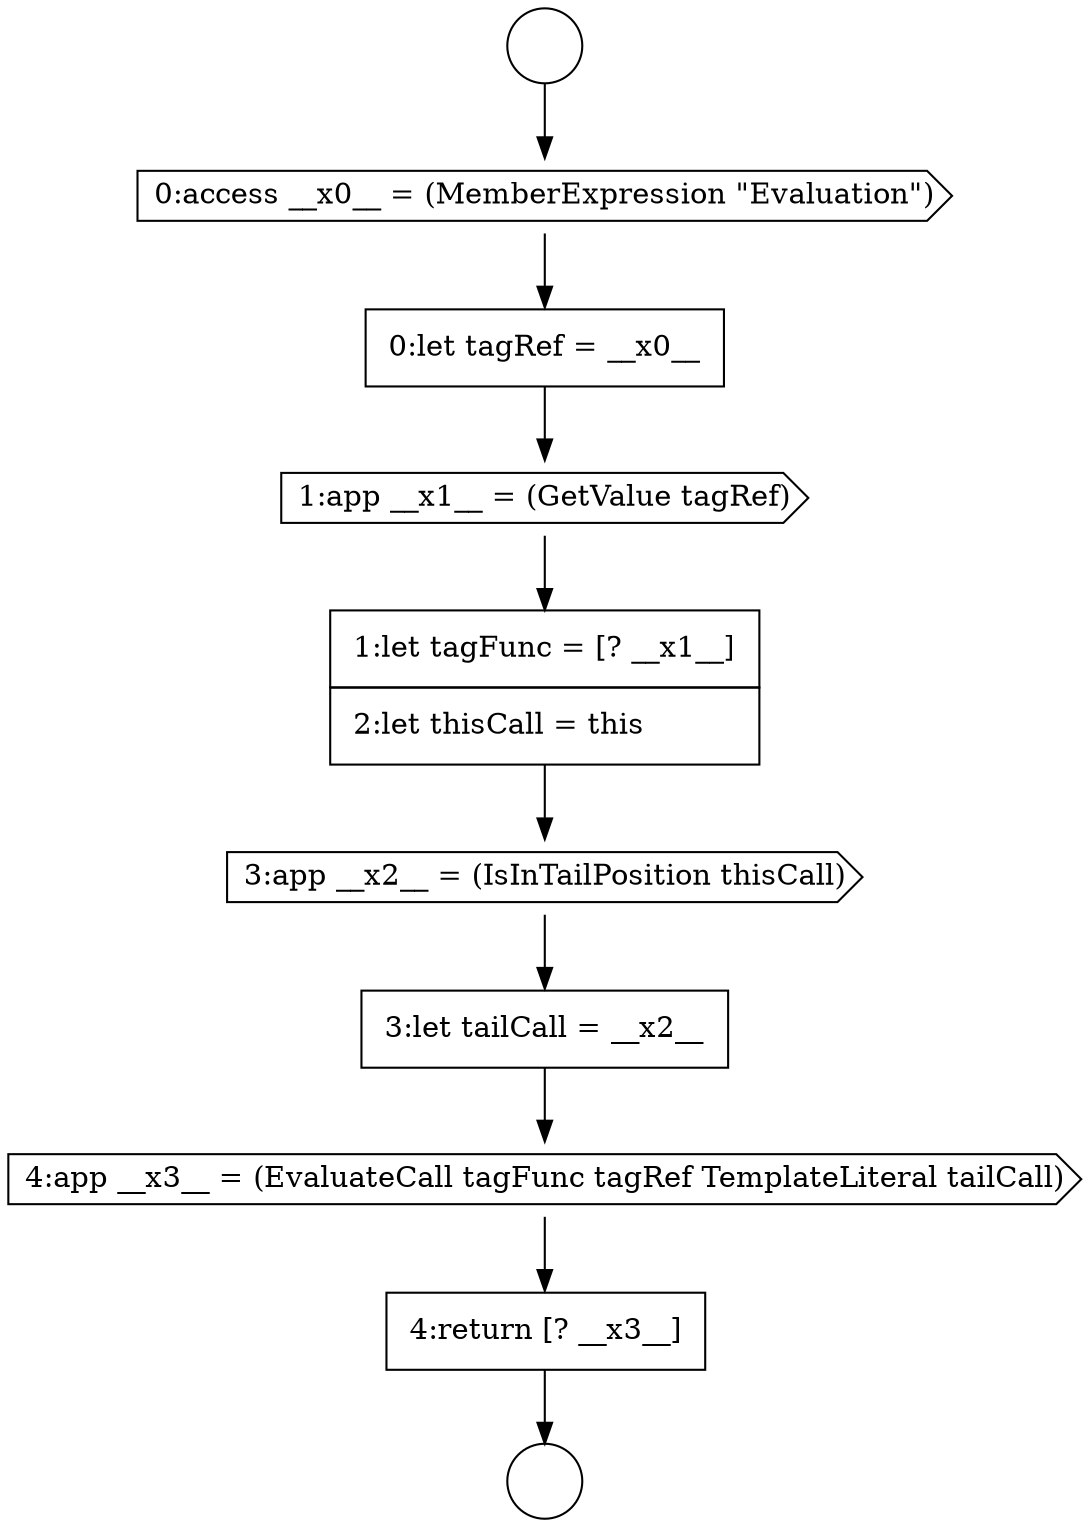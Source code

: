 digraph {
  node4353 [shape=cds, label=<<font color="black">3:app __x2__ = (IsInTailPosition thisCall)</font>> color="black" fillcolor="white" style=filled]
  node4347 [shape=circle label=" " color="black" fillcolor="white" style=filled]
  node4352 [shape=none, margin=0, label=<<font color="black">
    <table border="0" cellborder="1" cellspacing="0" cellpadding="10">
      <tr><td align="left">1:let tagFunc = [? __x1__]</td></tr>
      <tr><td align="left">2:let thisCall = this</td></tr>
    </table>
  </font>> color="black" fillcolor="white" style=filled]
  node4354 [shape=none, margin=0, label=<<font color="black">
    <table border="0" cellborder="1" cellspacing="0" cellpadding="10">
      <tr><td align="left">3:let tailCall = __x2__</td></tr>
    </table>
  </font>> color="black" fillcolor="white" style=filled]
  node4355 [shape=cds, label=<<font color="black">4:app __x3__ = (EvaluateCall tagFunc tagRef TemplateLiteral tailCall)</font>> color="black" fillcolor="white" style=filled]
  node4351 [shape=cds, label=<<font color="black">1:app __x1__ = (GetValue tagRef)</font>> color="black" fillcolor="white" style=filled]
  node4356 [shape=none, margin=0, label=<<font color="black">
    <table border="0" cellborder="1" cellspacing="0" cellpadding="10">
      <tr><td align="left">4:return [? __x3__]</td></tr>
    </table>
  </font>> color="black" fillcolor="white" style=filled]
  node4350 [shape=none, margin=0, label=<<font color="black">
    <table border="0" cellborder="1" cellspacing="0" cellpadding="10">
      <tr><td align="left">0:let tagRef = __x0__</td></tr>
    </table>
  </font>> color="black" fillcolor="white" style=filled]
  node4348 [shape=circle label=" " color="black" fillcolor="white" style=filled]
  node4349 [shape=cds, label=<<font color="black">0:access __x0__ = (MemberExpression &quot;Evaluation&quot;)</font>> color="black" fillcolor="white" style=filled]
  node4352 -> node4353 [ color="black"]
  node4356 -> node4348 [ color="black"]
  node4350 -> node4351 [ color="black"]
  node4349 -> node4350 [ color="black"]
  node4355 -> node4356 [ color="black"]
  node4347 -> node4349 [ color="black"]
  node4351 -> node4352 [ color="black"]
  node4354 -> node4355 [ color="black"]
  node4353 -> node4354 [ color="black"]
}
